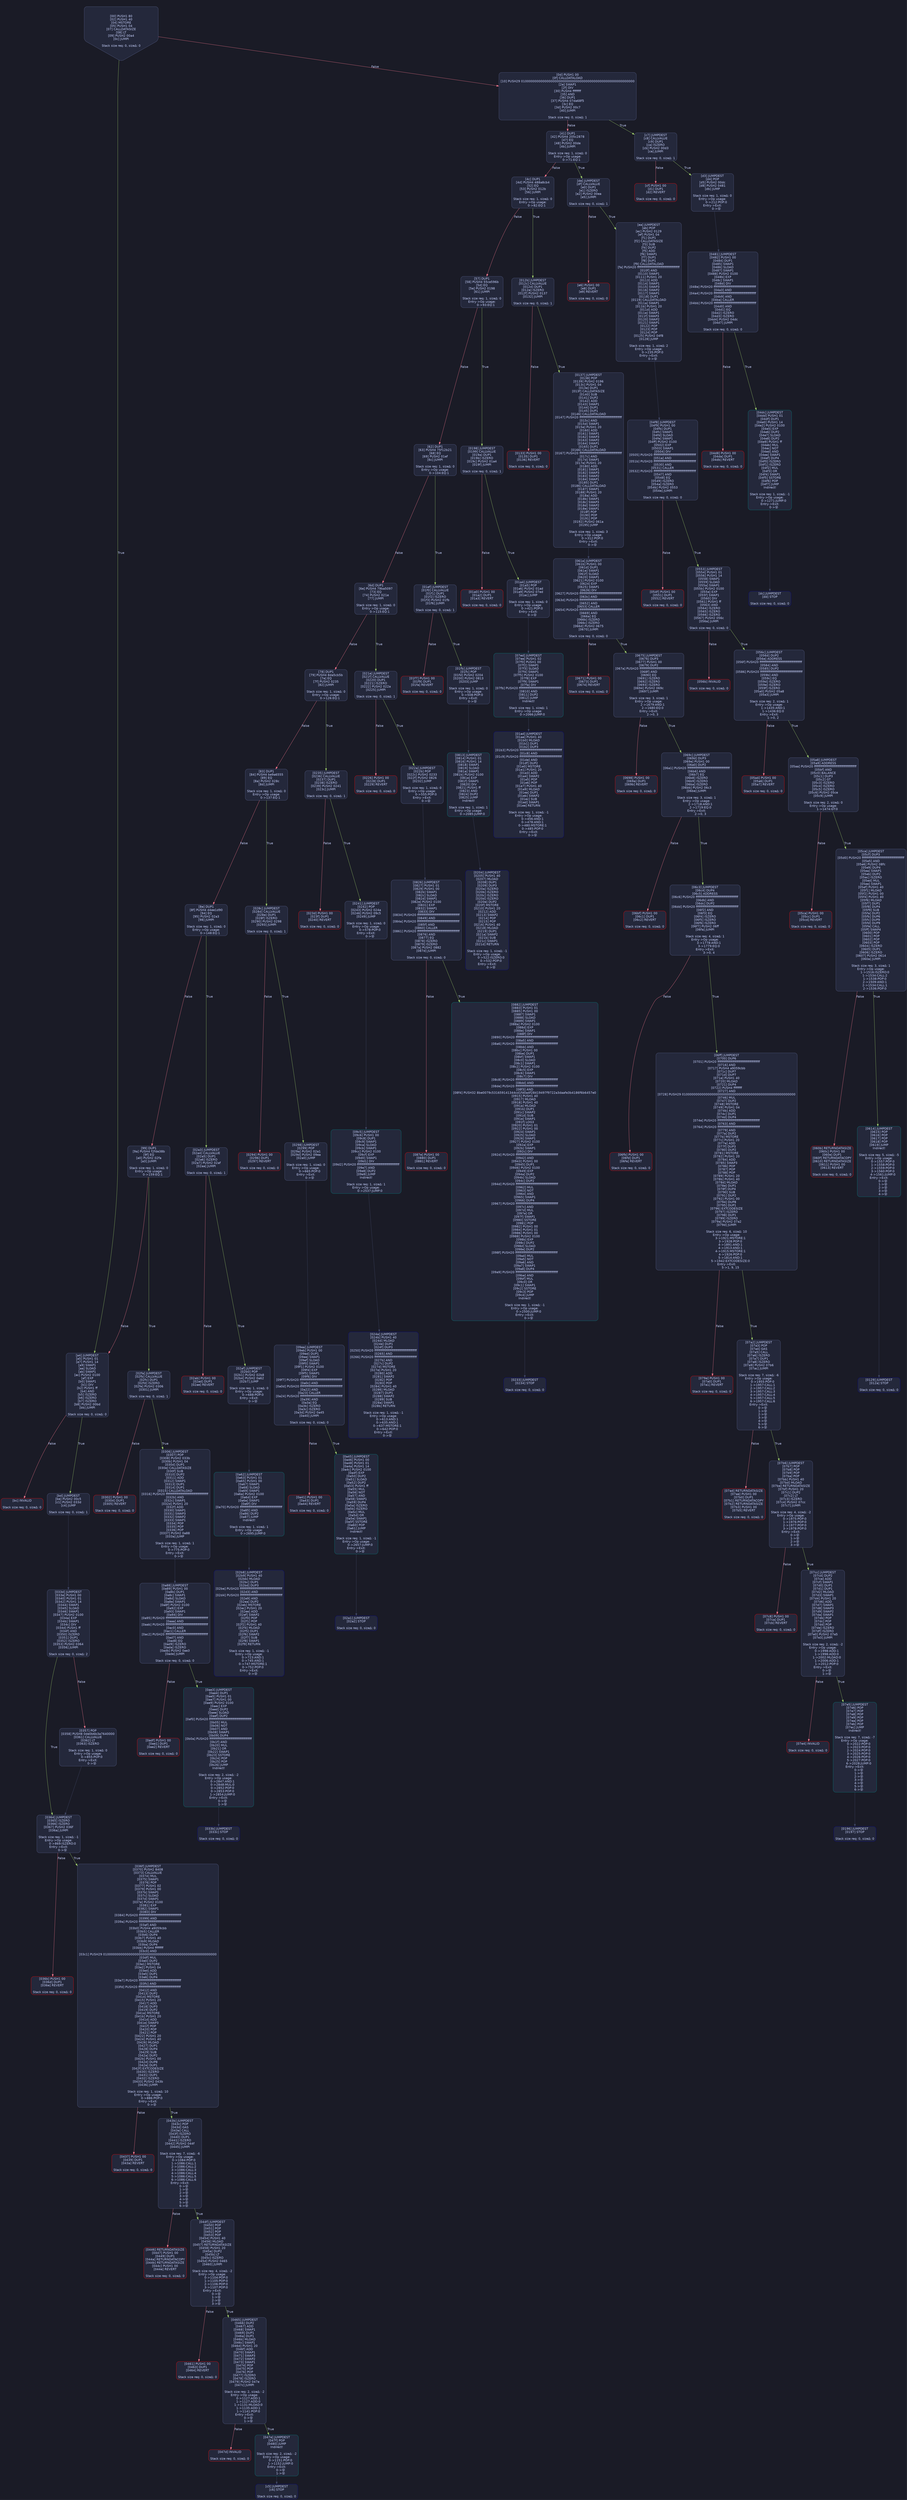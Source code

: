 digraph G {
    node [shape=box, style="filled, rounded", color="#565f89", fontcolor="#c0caf5", fontname="Helvetica", fillcolor="#24283b"];
    edge [color="#414868", fontcolor="#c0caf5", fontname="Helvetica"];
    bgcolor="#1a1b26";
    0 [ label = "[00] PUSH1 80
[02] PUSH1 40
[04] MSTORE
[05] PUSH1 04
[07] CALLDATASIZE
[08] LT
[09] PUSH2 00a4
[0c] JUMPI

Stack size req: 0, sizeΔ: 0
" shape = invhouse]
    1 [ label = "[0d] PUSH1 00
[0f] CALLDATALOAD
[10] PUSH29 0100000000000000000000000000000000000000000000000000000000
[2e] SWAP1
[2f] DIV
[30] PUSH4 ffffffff
[35] AND
[36] DUP1
[37] PUSH4 07da68f5
[3c] EQ
[3d] PUSH2 00c7
[40] JUMPI

Stack size req: 0, sizeΔ: 1
"]
    2 [ label = "[41] DUP1
[42] PUSH4 205c2878
[47] EQ
[48] PUSH2 00de
[4b] JUMPI

Stack size req: 1, sizeΔ: 0
Entry->Op usage:
	0->71:EQ:1
"]
    3 [ label = "[4c] DUP1
[4d] PUSH4 488a8cb4
[52] EQ
[53] PUSH2 012b
[56] JUMPI

Stack size req: 1, sizeΔ: 0
Entry->Op usage:
	0->82:EQ:1
"]
    4 [ label = "[57] DUP1
[58] PUSH4 55ce596b
[5d] EQ
[5e] PUSH2 0198
[61] JUMPI

Stack size req: 1, sizeΔ: 0
Entry->Op usage:
	0->93:EQ:1
"]
    5 [ label = "[62] DUP1
[63] PUSH4 75f12b21
[68] EQ
[69] PUSH2 01ef
[6c] JUMPI

Stack size req: 1, sizeΔ: 0
Entry->Op usage:
	0->104:EQ:1
"]
    6 [ label = "[6d] DUP1
[6e] PUSH4 79ba5097
[73] EQ
[74] PUSH2 021e
[77] JUMPI

Stack size req: 1, sizeΔ: 0
Entry->Op usage:
	0->115:EQ:1
"]
    7 [ label = "[78] DUP1
[79] PUSH4 8da5cb5b
[7e] EQ
[7f] PUSH2 0235
[82] JUMPI

Stack size req: 1, sizeΔ: 0
Entry->Op usage:
	0->126:EQ:1
"]
    8 [ label = "[83] DUP1
[84] PUSH4 be9a6555
[89] EQ
[8a] PUSH2 028c
[8d] JUMPI

Stack size req: 1, sizeΔ: 0
Entry->Op usage:
	0->137:EQ:1
"]
    9 [ label = "[8e] DUP1
[8f] PUSH4 d4ee1d90
[94] EQ
[95] PUSH2 02a3
[98] JUMPI

Stack size req: 1, sizeΔ: 0
Entry->Op usage:
	0->148:EQ:1
"]
    10 [ label = "[99] DUP1
[9a] PUSH4 f2fde38b
[9f] EQ
[a0] PUSH2 02fa
[a3] JUMPI

Stack size req: 1, sizeΔ: 0
Entry->Op usage:
	0->159:EQ:1
"]
    11 [ label = "[a4] JUMPDEST
[a5] PUSH1 01
[a7] PUSH1 14
[a9] SWAP1
[aa] SLOAD
[ab] SWAP1
[ac] PUSH2 0100
[af] EXP
[b0] SWAP1
[b1] DIV
[b2] PUSH1 ff
[b4] AND
[b5] ISZERO
[b6] ISZERO
[b7] ISZERO
[b8] PUSH2 00bd
[bb] JUMPI

Stack size req: 0, sizeΔ: 0
"]
    12 [ label = "[bc] INVALID

Stack size req: 0, sizeΔ: 0
" color = "red"]
    13 [ label = "[bd] JUMPDEST
[be] PUSH2 00c5
[c1] PUSH2 033d
[c4] JUMP

Stack size req: 0, sizeΔ: 1
"]
    14 [ label = "[c5] JUMPDEST
[c6] STOP

Stack size req: 0, sizeΔ: 0
" color = "darkblue"]
    15 [ label = "[c7] JUMPDEST
[c8] CALLVALUE
[c9] DUP1
[ca] ISZERO
[cb] PUSH2 00d3
[ce] JUMPI

Stack size req: 0, sizeΔ: 1
"]
    16 [ label = "[cf] PUSH1 00
[d1] DUP1
[d2] REVERT

Stack size req: 0, sizeΔ: 0
" color = "red"]
    17 [ label = "[d3] JUMPDEST
[d4] POP
[d5] PUSH2 00dc
[d8] PUSH2 0481
[db] JUMP

Stack size req: 1, sizeΔ: 0
Entry->Op usage:
	0->212:POP:0
Entry->Exit:
	0->😵
"]
    18 [ label = "[dc] JUMPDEST
[dd] STOP

Stack size req: 0, sizeΔ: 0
" color = "darkblue"]
    19 [ label = "[de] JUMPDEST
[df] CALLVALUE
[e0] DUP1
[e1] ISZERO
[e2] PUSH2 00ea
[e5] JUMPI

Stack size req: 0, sizeΔ: 1
"]
    20 [ label = "[e6] PUSH1 00
[e8] DUP1
[e9] REVERT

Stack size req: 0, sizeΔ: 0
" color = "red"]
    21 [ label = "[ea] JUMPDEST
[eb] POP
[ec] PUSH2 0129
[ef] PUSH1 04
[f1] DUP1
[f2] CALLDATASIZE
[f3] SUB
[f4] DUP2
[f5] ADD
[f6] SWAP1
[f7] DUP1
[f8] DUP1
[f9] CALLDATALOAD
[fa] PUSH20 ffffffffffffffffffffffffffffffffffffffff
[010f] AND
[0110] SWAP1
[0111] PUSH1 20
[0113] ADD
[0114] SWAP1
[0115] SWAP3
[0116] SWAP2
[0117] SWAP1
[0118] DUP1
[0119] CALLDATALOAD
[011a] SWAP1
[011b] PUSH1 20
[011d] ADD
[011e] SWAP1
[011f] SWAP3
[0120] SWAP2
[0121] SWAP1
[0122] POP
[0123] POP
[0124] POP
[0125] PUSH2 04f8
[0128] JUMP

Stack size req: 1, sizeΔ: 2
Entry->Op usage:
	0->235:POP:0
Entry->Exit:
	0->😵
"]
    22 [ label = "[0129] JUMPDEST
[012a] STOP

Stack size req: 0, sizeΔ: 0
" color = "darkblue"]
    23 [ label = "[012b] JUMPDEST
[012c] CALLVALUE
[012d] DUP1
[012e] ISZERO
[012f] PUSH2 0137
[0132] JUMPI

Stack size req: 0, sizeΔ: 1
"]
    24 [ label = "[0133] PUSH1 00
[0135] DUP1
[0136] REVERT

Stack size req: 0, sizeΔ: 0
" color = "red"]
    25 [ label = "[0137] JUMPDEST
[0138] POP
[0139] PUSH2 0196
[013c] PUSH1 04
[013e] DUP1
[013f] CALLDATASIZE
[0140] SUB
[0141] DUP2
[0142] ADD
[0143] SWAP1
[0144] DUP1
[0145] DUP1
[0146] CALLDATALOAD
[0147] PUSH20 ffffffffffffffffffffffffffffffffffffffff
[015c] AND
[015d] SWAP1
[015e] PUSH1 20
[0160] ADD
[0161] SWAP1
[0162] SWAP3
[0163] SWAP2
[0164] SWAP1
[0165] DUP1
[0166] CALLDATALOAD
[0167] PUSH20 ffffffffffffffffffffffffffffffffffffffff
[017c] AND
[017d] SWAP1
[017e] PUSH1 20
[0180] ADD
[0181] SWAP1
[0182] SWAP3
[0183] SWAP2
[0184] SWAP1
[0185] DUP1
[0186] CALLDATALOAD
[0187] SWAP1
[0188] PUSH1 20
[018a] ADD
[018b] SWAP1
[018c] SWAP3
[018d] SWAP2
[018e] SWAP1
[018f] POP
[0190] POP
[0191] POP
[0192] PUSH2 061a
[0195] JUMP

Stack size req: 1, sizeΔ: 3
Entry->Op usage:
	0->312:POP:0
Entry->Exit:
	0->😵
"]
    26 [ label = "[0196] JUMPDEST
[0197] STOP

Stack size req: 0, sizeΔ: 0
" color = "darkblue"]
    27 [ label = "[0198] JUMPDEST
[0199] CALLVALUE
[019a] DUP1
[019b] ISZERO
[019c] PUSH2 01a4
[019f] JUMPI

Stack size req: 0, sizeΔ: 1
"]
    28 [ label = "[01a0] PUSH1 00
[01a2] DUP1
[01a3] REVERT

Stack size req: 0, sizeΔ: 0
" color = "red"]
    29 [ label = "[01a4] JUMPDEST
[01a5] POP
[01a6] PUSH2 01ad
[01a9] PUSH2 07ed
[01ac] JUMP

Stack size req: 1, sizeΔ: 0
Entry->Op usage:
	0->421:POP:0
Entry->Exit:
	0->😵
"]
    30 [ label = "[01ad] JUMPDEST
[01ae] PUSH1 40
[01b0] MLOAD
[01b1] DUP1
[01b2] DUP3
[01b3] PUSH20 ffffffffffffffffffffffffffffffffffffffff
[01c8] AND
[01c9] PUSH20 ffffffffffffffffffffffffffffffffffffffff
[01de] AND
[01df] DUP2
[01e0] MSTORE
[01e1] PUSH1 20
[01e3] ADD
[01e4] SWAP2
[01e5] POP
[01e6] POP
[01e7] PUSH1 40
[01e9] MLOAD
[01ea] DUP1
[01eb] SWAP2
[01ec] SUB
[01ed] SWAP1
[01ee] RETURN

Stack size req: 1, sizeΔ: -1
Entry->Op usage:
	0->456:AND:1
	0->478:AND:1
	0->480:MSTORE:1
	0->485:POP:0
Entry->Exit:
	0->😵
" color = "darkblue"]
    31 [ label = "[01ef] JUMPDEST
[01f0] CALLVALUE
[01f1] DUP1
[01f2] ISZERO
[01f3] PUSH2 01fb
[01f6] JUMPI

Stack size req: 0, sizeΔ: 1
"]
    32 [ label = "[01f7] PUSH1 00
[01f9] DUP1
[01fa] REVERT

Stack size req: 0, sizeΔ: 0
" color = "red"]
    33 [ label = "[01fb] JUMPDEST
[01fc] POP
[01fd] PUSH2 0204
[0200] PUSH2 0813
[0203] JUMP

Stack size req: 1, sizeΔ: 0
Entry->Op usage:
	0->508:POP:0
Entry->Exit:
	0->😵
"]
    34 [ label = "[0204] JUMPDEST
[0205] PUSH1 40
[0207] MLOAD
[0208] DUP1
[0209] DUP3
[020a] ISZERO
[020b] ISZERO
[020c] ISZERO
[020d] ISZERO
[020e] DUP2
[020f] MSTORE
[0210] PUSH1 20
[0212] ADD
[0213] SWAP2
[0214] POP
[0215] POP
[0216] PUSH1 40
[0218] MLOAD
[0219] DUP1
[021a] SWAP2
[021b] SUB
[021c] SWAP1
[021d] RETURN

Stack size req: 1, sizeΔ: -1
Entry->Op usage:
	0->522:ISZERO:0
	0->532:POP:0
Entry->Exit:
	0->😵
" color = "darkblue"]
    35 [ label = "[021e] JUMPDEST
[021f] CALLVALUE
[0220] DUP1
[0221] ISZERO
[0222] PUSH2 022a
[0225] JUMPI

Stack size req: 0, sizeΔ: 1
"]
    36 [ label = "[0226] PUSH1 00
[0228] DUP1
[0229] REVERT

Stack size req: 0, sizeΔ: 0
" color = "red"]
    37 [ label = "[022a] JUMPDEST
[022b] POP
[022c] PUSH2 0233
[022f] PUSH2 0826
[0232] JUMP

Stack size req: 1, sizeΔ: 0
Entry->Op usage:
	0->555:POP:0
Entry->Exit:
	0->😵
"]
    38 [ label = "[0233] JUMPDEST
[0234] STOP

Stack size req: 0, sizeΔ: 0
" color = "darkblue"]
    39 [ label = "[0235] JUMPDEST
[0236] CALLVALUE
[0237] DUP1
[0238] ISZERO
[0239] PUSH2 0241
[023c] JUMPI

Stack size req: 0, sizeΔ: 1
"]
    40 [ label = "[023d] PUSH1 00
[023f] DUP1
[0240] REVERT

Stack size req: 0, sizeΔ: 0
" color = "red"]
    41 [ label = "[0241] JUMPDEST
[0242] POP
[0243] PUSH2 024a
[0246] PUSH2 09c5
[0249] JUMP

Stack size req: 1, sizeΔ: 0
Entry->Op usage:
	0->578:POP:0
Entry->Exit:
	0->😵
"]
    42 [ label = "[024a] JUMPDEST
[024b] PUSH1 40
[024d] MLOAD
[024e] DUP1
[024f] DUP3
[0250] PUSH20 ffffffffffffffffffffffffffffffffffffffff
[0265] AND
[0266] PUSH20 ffffffffffffffffffffffffffffffffffffffff
[027b] AND
[027c] DUP2
[027d] MSTORE
[027e] PUSH1 20
[0280] ADD
[0281] SWAP2
[0282] POP
[0283] POP
[0284] PUSH1 40
[0286] MLOAD
[0287] DUP1
[0288] SWAP2
[0289] SUB
[028a] SWAP1
[028b] RETURN

Stack size req: 1, sizeΔ: -1
Entry->Op usage:
	0->613:AND:1
	0->635:AND:1
	0->637:MSTORE:1
	0->642:POP:0
Entry->Exit:
	0->😵
" color = "darkblue"]
    43 [ label = "[028c] JUMPDEST
[028d] CALLVALUE
[028e] DUP1
[028f] ISZERO
[0290] PUSH2 0298
[0293] JUMPI

Stack size req: 0, sizeΔ: 1
"]
    44 [ label = "[0294] PUSH1 00
[0296] DUP1
[0297] REVERT

Stack size req: 0, sizeΔ: 0
" color = "red"]
    45 [ label = "[0298] JUMPDEST
[0299] POP
[029a] PUSH2 02a1
[029d] PUSH2 09ea
[02a0] JUMP

Stack size req: 1, sizeΔ: 0
Entry->Op usage:
	0->665:POP:0
Entry->Exit:
	0->😵
"]
    46 [ label = "[02a1] JUMPDEST
[02a2] STOP

Stack size req: 0, sizeΔ: 0
" color = "darkblue"]
    47 [ label = "[02a3] JUMPDEST
[02a4] CALLVALUE
[02a5] DUP1
[02a6] ISZERO
[02a7] PUSH2 02af
[02aa] JUMPI

Stack size req: 0, sizeΔ: 1
"]
    48 [ label = "[02ab] PUSH1 00
[02ad] DUP1
[02ae] REVERT

Stack size req: 0, sizeΔ: 0
" color = "red"]
    49 [ label = "[02af] JUMPDEST
[02b0] POP
[02b1] PUSH2 02b8
[02b4] PUSH2 0a62
[02b7] JUMP

Stack size req: 1, sizeΔ: 0
Entry->Op usage:
	0->688:POP:0
Entry->Exit:
	0->😵
"]
    50 [ label = "[02b8] JUMPDEST
[02b9] PUSH1 40
[02bb] MLOAD
[02bc] DUP1
[02bd] DUP3
[02be] PUSH20 ffffffffffffffffffffffffffffffffffffffff
[02d3] AND
[02d4] PUSH20 ffffffffffffffffffffffffffffffffffffffff
[02e9] AND
[02ea] DUP2
[02eb] MSTORE
[02ec] PUSH1 20
[02ee] ADD
[02ef] SWAP2
[02f0] POP
[02f1] POP
[02f2] PUSH1 40
[02f4] MLOAD
[02f5] DUP1
[02f6] SWAP2
[02f7] SUB
[02f8] SWAP1
[02f9] RETURN

Stack size req: 1, sizeΔ: -1
Entry->Op usage:
	0->723:AND:1
	0->745:AND:1
	0->747:MSTORE:1
	0->752:POP:0
Entry->Exit:
	0->😵
" color = "darkblue"]
    51 [ label = "[02fa] JUMPDEST
[02fb] CALLVALUE
[02fc] DUP1
[02fd] ISZERO
[02fe] PUSH2 0306
[0301] JUMPI

Stack size req: 0, sizeΔ: 1
"]
    52 [ label = "[0302] PUSH1 00
[0304] DUP1
[0305] REVERT

Stack size req: 0, sizeΔ: 0
" color = "red"]
    53 [ label = "[0306] JUMPDEST
[0307] POP
[0308] PUSH2 033b
[030b] PUSH1 04
[030d] DUP1
[030e] CALLDATASIZE
[030f] SUB
[0310] DUP2
[0311] ADD
[0312] SWAP1
[0313] DUP1
[0314] DUP1
[0315] CALLDATALOAD
[0316] PUSH20 ffffffffffffffffffffffffffffffffffffffff
[032b] AND
[032c] SWAP1
[032d] PUSH1 20
[032f] ADD
[0330] SWAP1
[0331] SWAP3
[0332] SWAP2
[0333] SWAP1
[0334] POP
[0335] POP
[0336] POP
[0337] PUSH2 0a88
[033a] JUMP

Stack size req: 1, sizeΔ: 1
Entry->Op usage:
	0->775:POP:0
Entry->Exit:
	0->😵
"]
    54 [ label = "[033b] JUMPDEST
[033c] STOP

Stack size req: 0, sizeΔ: 0
" color = "darkblue"]
    55 [ label = "[033d] JUMPDEST
[033e] PUSH1 00
[0340] PUSH1 01
[0342] PUSH1 14
[0344] SWAP1
[0345] SLOAD
[0346] SWAP1
[0347] PUSH2 0100
[034a] EXP
[034b] SWAP1
[034c] DIV
[034d] PUSH1 ff
[034f] AND
[0350] ISZERO
[0351] DUP1
[0352] ISZERO
[0353] PUSH2 0364
[0356] JUMPI

Stack size req: 0, sizeΔ: 2
"]
    56 [ label = "[0357] POP
[0358] PUSH8 0de0b6b3a7640000
[0361] CALLVALUE
[0362] LT
[0363] ISZERO

Stack size req: 1, sizeΔ: 0
Entry->Op usage:
	0->855:POP:0
Entry->Exit:
	0->😵
"]
    57 [ label = "[0364] JUMPDEST
[0365] ISZERO
[0366] ISZERO
[0367] PUSH2 036f
[036a] JUMPI

Stack size req: 1, sizeΔ: -1
Entry->Op usage:
	0->869:ISZERO:0
Entry->Exit:
	0->😵
"]
    58 [ label = "[036b] PUSH1 00
[036d] DUP1
[036e] REVERT

Stack size req: 0, sizeΔ: 0
" color = "red"]
    59 [ label = "[036f] JUMPDEST
[0370] PUSH2 8408
[0373] CALLVALUE
[0374] MUL
[0375] SWAP1
[0376] POP
[0377] PUSH1 02
[0379] PUSH1 00
[037b] SWAP1
[037c] SLOAD
[037d] SWAP1
[037e] PUSH2 0100
[0381] EXP
[0382] SWAP1
[0383] DIV
[0384] PUSH20 ffffffffffffffffffffffffffffffffffffffff
[0399] AND
[039a] PUSH20 ffffffffffffffffffffffffffffffffffffffff
[03af] AND
[03b0] PUSH4 a9059cbb
[03b5] CALLER
[03b6] DUP4
[03b7] PUSH1 40
[03b9] MLOAD
[03ba] DUP4
[03bb] PUSH4 ffffffff
[03c0] AND
[03c1] PUSH29 0100000000000000000000000000000000000000000000000000000000
[03df] MUL
[03e0] DUP2
[03e1] MSTORE
[03e2] PUSH1 04
[03e4] ADD
[03e5] DUP1
[03e6] DUP4
[03e7] PUSH20 ffffffffffffffffffffffffffffffffffffffff
[03fc] AND
[03fd] PUSH20 ffffffffffffffffffffffffffffffffffffffff
[0412] AND
[0413] DUP2
[0414] MSTORE
[0415] PUSH1 20
[0417] ADD
[0418] DUP3
[0419] DUP2
[041a] MSTORE
[041b] PUSH1 20
[041d] ADD
[041e] SWAP3
[041f] POP
[0420] POP
[0421] POP
[0422] PUSH1 20
[0424] PUSH1 40
[0426] MLOAD
[0427] DUP1
[0428] DUP4
[0429] SUB
[042a] DUP2
[042b] PUSH1 00
[042d] DUP8
[042e] DUP1
[042f] EXTCODESIZE
[0430] ISZERO
[0431] DUP1
[0432] ISZERO
[0433] PUSH2 043b
[0436] JUMPI

Stack size req: 1, sizeΔ: 10
Entry->Op usage:
	0->886:POP:0
Entry->Exit:
	0->😵
"]
    60 [ label = "[0437] PUSH1 00
[0439] DUP1
[043a] REVERT

Stack size req: 0, sizeΔ: 0
" color = "red"]
    61 [ label = "[043b] JUMPDEST
[043c] POP
[043d] GAS
[043e] CALL
[043f] ISZERO
[0440] DUP1
[0441] ISZERO
[0442] PUSH2 044f
[0445] JUMPI

Stack size req: 7, sizeΔ: -6
Entry->Op usage:
	0->1084:POP:0
	1->1086:CALL:1
	2->1086:CALL:2
	3->1086:CALL:3
	4->1086:CALL:4
	5->1086:CALL:5
	6->1086:CALL:6
Entry->Exit:
	0->😵
	1->😵
	2->😵
	3->😵
	4->😵
	5->😵
	6->😵
"]
    62 [ label = "[0446] RETURNDATASIZE
[0447] PUSH1 00
[0449] DUP1
[044a] RETURNDATACOPY
[044b] RETURNDATASIZE
[044c] PUSH1 00
[044e] REVERT

Stack size req: 0, sizeΔ: 0
" color = "red"]
    63 [ label = "[044f] JUMPDEST
[0450] POP
[0451] POP
[0452] POP
[0453] POP
[0454] PUSH1 40
[0456] MLOAD
[0457] RETURNDATASIZE
[0458] PUSH1 20
[045a] DUP2
[045b] LT
[045c] ISZERO
[045d] PUSH2 0465
[0460] JUMPI

Stack size req: 4, sizeΔ: -2
Entry->Op usage:
	0->1104:POP:0
	1->1105:POP:0
	2->1106:POP:0
	3->1107:POP:0
Entry->Exit:
	0->😵
	1->😵
	2->😵
	3->😵
"]
    64 [ label = "[0461] PUSH1 00
[0463] DUP1
[0464] REVERT

Stack size req: 0, sizeΔ: 0
" color = "red"]
    65 [ label = "[0465] JUMPDEST
[0466] DUP2
[0467] ADD
[0468] SWAP1
[0469] DUP1
[046a] DUP1
[046b] MLOAD
[046c] SWAP1
[046d] PUSH1 20
[046f] ADD
[0470] SWAP1
[0471] SWAP3
[0472] SWAP2
[0473] SWAP1
[0474] POP
[0475] POP
[0476] POP
[0477] ISZERO
[0478] ISZERO
[0479] PUSH2 047e
[047c] JUMPI

Stack size req: 2, sizeΔ: -2
Entry->Op usage:
	0->1127:ADD:1
	1->1127:ADD:0
	1->1131:MLOAD:0
	1->1135:ADD:1
	1->1141:POP:0
Entry->Exit:
	0->😵
	1->😵
"]
    66 [ label = "[047d] INVALID

Stack size req: 0, sizeΔ: 0
" color = "red"]
    67 [ label = "[047e] JUMPDEST
[047f] POP
[0480] JUMP
Indirect!

Stack size req: 2, sizeΔ: -2
Entry->Op usage:
	0->1151:POP:0
	1->1152:JUMP:0
Entry->Exit:
	0->😵
	1->😵
" color = "teal"]
    68 [ label = "[0481] JUMPDEST
[0482] PUSH1 00
[0484] DUP1
[0485] SWAP1
[0486] SLOAD
[0487] SWAP1
[0488] PUSH2 0100
[048b] EXP
[048c] SWAP1
[048d] DIV
[048e] PUSH20 ffffffffffffffffffffffffffffffffffffffff
[04a3] AND
[04a4] PUSH20 ffffffffffffffffffffffffffffffffffffffff
[04b9] AND
[04ba] CALLER
[04bb] PUSH20 ffffffffffffffffffffffffffffffffffffffff
[04d0] AND
[04d1] EQ
[04d2] ISZERO
[04d3] ISZERO
[04d4] PUSH2 04dc
[04d7] JUMPI

Stack size req: 0, sizeΔ: 0
"]
    69 [ label = "[04d8] PUSH1 00
[04da] DUP1
[04db] REVERT

Stack size req: 0, sizeΔ: 0
" color = "red"]
    70 [ label = "[04dc] JUMPDEST
[04dd] PUSH1 01
[04df] DUP1
[04e0] PUSH1 14
[04e2] PUSH2 0100
[04e5] EXP
[04e6] DUP2
[04e7] SLOAD
[04e8] DUP2
[04e9] PUSH1 ff
[04eb] MUL
[04ec] NOT
[04ed] AND
[04ee] SWAP1
[04ef] DUP4
[04f0] ISZERO
[04f1] ISZERO
[04f2] MUL
[04f3] OR
[04f4] SWAP1
[04f5] SSTORE
[04f6] POP
[04f7] JUMP
Indirect!

Stack size req: 1, sizeΔ: -1
Entry->Op usage:
	0->1271:JUMP:0
Entry->Exit:
	0->😵
" color = "teal"]
    71 [ label = "[04f8] JUMPDEST
[04f9] PUSH1 00
[04fb] DUP1
[04fc] SWAP1
[04fd] SLOAD
[04fe] SWAP1
[04ff] PUSH2 0100
[0502] EXP
[0503] SWAP1
[0504] DIV
[0505] PUSH20 ffffffffffffffffffffffffffffffffffffffff
[051a] AND
[051b] PUSH20 ffffffffffffffffffffffffffffffffffffffff
[0530] AND
[0531] CALLER
[0532] PUSH20 ffffffffffffffffffffffffffffffffffffffff
[0547] AND
[0548] EQ
[0549] ISZERO
[054a] ISZERO
[054b] PUSH2 0553
[054e] JUMPI

Stack size req: 0, sizeΔ: 0
"]
    72 [ label = "[054f] PUSH1 00
[0551] DUP1
[0552] REVERT

Stack size req: 0, sizeΔ: 0
" color = "red"]
    73 [ label = "[0553] JUMPDEST
[0554] PUSH1 01
[0556] PUSH1 14
[0558] SWAP1
[0559] SLOAD
[055a] SWAP1
[055b] PUSH2 0100
[055e] EXP
[055f] SWAP1
[0560] DIV
[0561] PUSH1 ff
[0563] AND
[0564] ISZERO
[0565] ISZERO
[0566] ISZERO
[0567] PUSH2 056c
[056a] JUMPI

Stack size req: 0, sizeΔ: 0
"]
    74 [ label = "[056b] INVALID

Stack size req: 0, sizeΔ: 0
" color = "red"]
    75 [ label = "[056c] JUMPDEST
[056d] DUP2
[056e] ADDRESS
[056f] PUSH20 ffffffffffffffffffffffffffffffffffffffff
[0584] AND
[0585] DUP2
[0586] PUSH20 ffffffffffffffffffffffffffffffffffffffff
[059b] AND
[059c] EQ
[059d] ISZERO
[059e] ISZERO
[059f] ISZERO
[05a0] PUSH2 05a8
[05a3] JUMPI

Stack size req: 2, sizeΔ: 1
Entry->Op usage:
	1->1435:AND:1
	1->1436:EQ:0
Entry->Exit:
	1->0, 2
"]
    76 [ label = "[05a4] PUSH1 00
[05a6] DUP1
[05a7] REVERT

Stack size req: 0, sizeΔ: 0
" color = "red"]
    77 [ label = "[05a8] JUMPDEST
[05a9] ADDRESS
[05aa] PUSH20 ffffffffffffffffffffffffffffffffffffffff
[05bf] AND
[05c0] BALANCE
[05c1] DUP3
[05c2] GT
[05c3] ISZERO
[05c4] ISZERO
[05c5] ISZERO
[05c6] PUSH2 05ce
[05c9] JUMPI

Stack size req: 2, sizeΔ: 0
Entry->Op usage:
	1->1474:GT:0
"]
    78 [ label = "[05ca] PUSH1 00
[05cc] DUP1
[05cd] REVERT

Stack size req: 0, sizeΔ: 0
" color = "red"]
    79 [ label = "[05ce] JUMPDEST
[05cf] DUP3
[05d0] PUSH20 ffffffffffffffffffffffffffffffffffffffff
[05e5] AND
[05e6] PUSH2 08fc
[05e9] DUP4
[05ea] SWAP1
[05eb] DUP2
[05ec] ISZERO
[05ed] MUL
[05ee] SWAP1
[05ef] PUSH1 40
[05f1] MLOAD
[05f2] PUSH1 00
[05f4] PUSH1 40
[05f6] MLOAD
[05f7] DUP1
[05f8] DUP4
[05f9] SUB
[05fa] DUP2
[05fb] DUP6
[05fc] DUP9
[05fd] DUP9
[05fe] CALL
[05ff] SWAP4
[0600] POP
[0601] POP
[0602] POP
[0603] POP
[0604] ISZERO
[0605] DUP1
[0606] ISZERO
[0607] PUSH2 0614
[060a] JUMPI

Stack size req: 3, sizeΔ: 1
Entry->Op usage:
	1->1516:ISZERO:0
	1->1534:CALL:2
	1->1538:POP:0
	2->1509:AND:1
	2->1534:CALL:1
	2->1536:POP:0
"]
    80 [ label = "[060b] RETURNDATASIZE
[060c] PUSH1 00
[060e] DUP1
[060f] RETURNDATACOPY
[0610] RETURNDATASIZE
[0611] PUSH1 00
[0613] REVERT

Stack size req: 0, sizeΔ: 0
" color = "red"]
    81 [ label = "[0614] JUMPDEST
[0615] POP
[0616] POP
[0617] POP
[0618] POP
[0619] JUMP
Indirect!

Stack size req: 5, sizeΔ: -5
Entry->Op usage:
	0->1557:POP:0
	1->1558:POP:0
	2->1559:POP:0
	3->1560:POP:0
	4->1561:JUMP:0
Entry->Exit:
	0->😵
	1->😵
	2->😵
	3->😵
	4->😵
" color = "teal"]
    82 [ label = "[061a] JUMPDEST
[061b] PUSH1 00
[061d] DUP1
[061e] SWAP1
[061f] SLOAD
[0620] SWAP1
[0621] PUSH2 0100
[0624] EXP
[0625] SWAP1
[0626] DIV
[0627] PUSH20 ffffffffffffffffffffffffffffffffffffffff
[063c] AND
[063d] PUSH20 ffffffffffffffffffffffffffffffffffffffff
[0652] AND
[0653] CALLER
[0654] PUSH20 ffffffffffffffffffffffffffffffffffffffff
[0669] AND
[066a] EQ
[066b] ISZERO
[066c] ISZERO
[066d] PUSH2 0675
[0670] JUMPI

Stack size req: 0, sizeΔ: 0
"]
    83 [ label = "[0671] PUSH1 00
[0673] DUP1
[0674] REVERT

Stack size req: 0, sizeΔ: 0
" color = "red"]
    84 [ label = "[0675] JUMPDEST
[0676] DUP3
[0677] PUSH1 00
[0679] DUP2
[067a] PUSH20 ffffffffffffffffffffffffffffffffffffffff
[068f] AND
[0690] EQ
[0691] ISZERO
[0692] ISZERO
[0693] ISZERO
[0694] PUSH2 069c
[0697] JUMPI

Stack size req: 3, sizeΔ: 1
Entry->Op usage:
	2->1679:AND:1
	2->1680:EQ:0
Entry->Exit:
	2->0, 3
"]
    85 [ label = "[0698] PUSH1 00
[069a] DUP1
[069b] REVERT

Stack size req: 0, sizeΔ: 0
" color = "red"]
    86 [ label = "[069c] JUMPDEST
[069d] DUP3
[069e] PUSH1 00
[06a0] DUP2
[06a1] PUSH20 ffffffffffffffffffffffffffffffffffffffff
[06b6] AND
[06b7] EQ
[06b8] ISZERO
[06b9] ISZERO
[06ba] ISZERO
[06bb] PUSH2 06c3
[06be] JUMPI

Stack size req: 3, sizeΔ: 1
Entry->Op usage:
	2->1718:AND:1
	2->1719:EQ:0
Entry->Exit:
	2->0, 3
"]
    87 [ label = "[06bf] PUSH1 00
[06c1] DUP1
[06c2] REVERT

Stack size req: 0, sizeΔ: 0
" color = "red"]
    88 [ label = "[06c3] JUMPDEST
[06c4] DUP4
[06c5] ADDRESS
[06c6] PUSH20 ffffffffffffffffffffffffffffffffffffffff
[06db] AND
[06dc] DUP2
[06dd] PUSH20 ffffffffffffffffffffffffffffffffffffffff
[06f2] AND
[06f3] EQ
[06f4] ISZERO
[06f5] ISZERO
[06f6] ISZERO
[06f7] PUSH2 06ff
[06fa] JUMPI

Stack size req: 4, sizeΔ: 1
Entry->Op usage:
	3->1778:AND:1
	3->1779:EQ:0
Entry->Exit:
	3->0, 4
"]
    89 [ label = "[06fb] PUSH1 00
[06fd] DUP1
[06fe] REVERT

Stack size req: 0, sizeΔ: 0
" color = "red"]
    90 [ label = "[06ff] JUMPDEST
[0700] DUP6
[0701] PUSH20 ffffffffffffffffffffffffffffffffffffffff
[0716] AND
[0717] PUSH4 a9059cbb
[071c] DUP7
[071d] DUP7
[071e] PUSH1 40
[0720] MLOAD
[0721] DUP4
[0722] PUSH4 ffffffff
[0727] AND
[0728] PUSH29 0100000000000000000000000000000000000000000000000000000000
[0746] MUL
[0747] DUP2
[0748] MSTORE
[0749] PUSH1 04
[074b] ADD
[074c] DUP1
[074d] DUP4
[074e] PUSH20 ffffffffffffffffffffffffffffffffffffffff
[0763] AND
[0764] PUSH20 ffffffffffffffffffffffffffffffffffffffff
[0779] AND
[077a] DUP2
[077b] MSTORE
[077c] PUSH1 20
[077e] ADD
[077f] DUP3
[0780] DUP2
[0781] MSTORE
[0782] PUSH1 20
[0784] ADD
[0785] SWAP3
[0786] POP
[0787] POP
[0788] POP
[0789] PUSH1 20
[078b] PUSH1 40
[078d] MLOAD
[078e] DUP1
[078f] DUP4
[0790] SUB
[0791] DUP2
[0792] PUSH1 00
[0794] DUP8
[0795] DUP1
[0796] EXTCODESIZE
[0797] ISZERO
[0798] DUP1
[0799] ISZERO
[079a] PUSH2 07a2
[079d] JUMPI

Stack size req: 6, sizeΔ: 10
Entry->Op usage:
	3->1921:MSTORE:1
	3->1928:POP:0
	4->1891:AND:1
	4->1913:AND:1
	4->1915:MSTORE:1
	4->1926:POP:0
	5->1814:AND:1
	5->1942:EXTCODESIZE:0
Entry->Exit:
	5->1, 9, 15
"]
    91 [ label = "[079e] PUSH1 00
[07a0] DUP1
[07a1] REVERT

Stack size req: 0, sizeΔ: 0
" color = "red"]
    92 [ label = "[07a2] JUMPDEST
[07a3] POP
[07a4] GAS
[07a5] CALL
[07a6] ISZERO
[07a7] DUP1
[07a8] ISZERO
[07a9] PUSH2 07b6
[07ac] JUMPI

Stack size req: 7, sizeΔ: -6
Entry->Op usage:
	0->1955:POP:0
	1->1957:CALL:1
	2->1957:CALL:2
	3->1957:CALL:3
	4->1957:CALL:4
	5->1957:CALL:5
	6->1957:CALL:6
Entry->Exit:
	0->😵
	1->😵
	2->😵
	3->😵
	4->😵
	5->😵
	6->😵
"]
    93 [ label = "[07ad] RETURNDATASIZE
[07ae] PUSH1 00
[07b0] DUP1
[07b1] RETURNDATACOPY
[07b2] RETURNDATASIZE
[07b3] PUSH1 00
[07b5] REVERT

Stack size req: 0, sizeΔ: 0
" color = "red"]
    94 [ label = "[07b6] JUMPDEST
[07b7] POP
[07b8] POP
[07b9] POP
[07ba] POP
[07bb] PUSH1 40
[07bd] MLOAD
[07be] RETURNDATASIZE
[07bf] PUSH1 20
[07c1] DUP2
[07c2] LT
[07c3] ISZERO
[07c4] PUSH2 07cc
[07c7] JUMPI

Stack size req: 4, sizeΔ: -2
Entry->Op usage:
	0->1975:POP:0
	1->1976:POP:0
	2->1977:POP:0
	3->1978:POP:0
Entry->Exit:
	0->😵
	1->😵
	2->😵
	3->😵
"]
    95 [ label = "[07c8] PUSH1 00
[07ca] DUP1
[07cb] REVERT

Stack size req: 0, sizeΔ: 0
" color = "red"]
    96 [ label = "[07cc] JUMPDEST
[07cd] DUP2
[07ce] ADD
[07cf] SWAP1
[07d0] DUP1
[07d1] DUP1
[07d2] MLOAD
[07d3] SWAP1
[07d4] PUSH1 20
[07d6] ADD
[07d7] SWAP1
[07d8] SWAP3
[07d9] SWAP2
[07da] SWAP1
[07db] POP
[07dc] POP
[07dd] POP
[07de] ISZERO
[07df] ISZERO
[07e0] PUSH2 07e5
[07e3] JUMPI

Stack size req: 2, sizeΔ: -2
Entry->Op usage:
	0->1998:ADD:1
	1->1998:ADD:0
	1->2002:MLOAD:0
	1->2006:ADD:1
	1->2012:POP:0
Entry->Exit:
	0->😵
	1->😵
"]
    97 [ label = "[07e4] INVALID

Stack size req: 0, sizeΔ: 0
" color = "red"]
    98 [ label = "[07e5] JUMPDEST
[07e6] POP
[07e7] POP
[07e8] POP
[07e9] POP
[07ea] POP
[07eb] POP
[07ec] JUMP
Indirect!

Stack size req: 7, sizeΔ: -7
Entry->Op usage:
	0->2022:POP:0
	1->2023:POP:0
	2->2024:POP:0
	3->2025:POP:0
	4->2026:POP:0
	5->2027:POP:0
	6->2028:JUMP:0
Entry->Exit:
	0->😵
	1->😵
	2->😵
	3->😵
	4->😵
	5->😵
	6->😵
" color = "teal"]
    99 [ label = "[07ed] JUMPDEST
[07ee] PUSH1 02
[07f0] PUSH1 00
[07f2] SWAP1
[07f3] SLOAD
[07f4] SWAP1
[07f5] PUSH2 0100
[07f8] EXP
[07f9] SWAP1
[07fa] DIV
[07fb] PUSH20 ffffffffffffffffffffffffffffffffffffffff
[0810] AND
[0811] DUP2
[0812] JUMP
Indirect!

Stack size req: 1, sizeΔ: 1
Entry->Op usage:
	0->2066:JUMP:0
" color = "teal"]
    100 [ label = "[0813] JUMPDEST
[0814] PUSH1 01
[0816] PUSH1 14
[0818] SWAP1
[0819] SLOAD
[081a] SWAP1
[081b] PUSH2 0100
[081e] EXP
[081f] SWAP1
[0820] DIV
[0821] PUSH1 ff
[0823] AND
[0824] DUP2
[0825] JUMP
Indirect!

Stack size req: 1, sizeΔ: 1
Entry->Op usage:
	0->2085:JUMP:0
" color = "teal"]
    101 [ label = "[0826] JUMPDEST
[0827] PUSH1 01
[0829] PUSH1 00
[082b] SWAP1
[082c] SLOAD
[082d] SWAP1
[082e] PUSH2 0100
[0831] EXP
[0832] SWAP1
[0833] DIV
[0834] PUSH20 ffffffffffffffffffffffffffffffffffffffff
[0849] AND
[084a] PUSH20 ffffffffffffffffffffffffffffffffffffffff
[085f] AND
[0860] CALLER
[0861] PUSH20 ffffffffffffffffffffffffffffffffffffffff
[0876] AND
[0877] EQ
[0878] ISZERO
[0879] ISZERO
[087a] PUSH2 0882
[087d] JUMPI

Stack size req: 0, sizeΔ: 0
"]
    102 [ label = "[087e] PUSH1 00
[0880] DUP1
[0881] REVERT

Stack size req: 0, sizeΔ: 0
" color = "red"]
    103 [ label = "[0882] JUMPDEST
[0883] PUSH1 01
[0885] PUSH1 00
[0887] SWAP1
[0888] SLOAD
[0889] SWAP1
[088a] PUSH2 0100
[088d] EXP
[088e] SWAP1
[088f] DIV
[0890] PUSH20 ffffffffffffffffffffffffffffffffffffffff
[08a5] AND
[08a6] PUSH20 ffffffffffffffffffffffffffffffffffffffff
[08bb] AND
[08bc] PUSH1 00
[08be] DUP1
[08bf] SWAP1
[08c0] SLOAD
[08c1] SWAP1
[08c2] PUSH2 0100
[08c5] EXP
[08c6] SWAP1
[08c7] DIV
[08c8] PUSH20 ffffffffffffffffffffffffffffffffffffffff
[08dd] AND
[08de] PUSH20 ffffffffffffffffffffffffffffffffffffffff
[08f3] AND
[08f4] PUSH32 8be0079c531659141344cd1fd0a4f28419497f9722a3daafe3b4186f6b6457e0
[0915] PUSH1 40
[0917] MLOAD
[0918] PUSH1 40
[091a] MLOAD
[091b] DUP1
[091c] SWAP2
[091d] SUB
[091e] SWAP1
[091f] LOG3
[0920] PUSH1 01
[0922] PUSH1 00
[0924] SWAP1
[0925] SLOAD
[0926] SWAP1
[0927] PUSH2 0100
[092a] EXP
[092b] SWAP1
[092c] DIV
[092d] PUSH20 ffffffffffffffffffffffffffffffffffffffff
[0942] AND
[0943] PUSH1 00
[0945] DUP1
[0946] PUSH2 0100
[0949] EXP
[094a] DUP2
[094b] SLOAD
[094c] DUP2
[094d] PUSH20 ffffffffffffffffffffffffffffffffffffffff
[0962] MUL
[0963] NOT
[0964] AND
[0965] SWAP1
[0966] DUP4
[0967] PUSH20 ffffffffffffffffffffffffffffffffffffffff
[097c] AND
[097d] MUL
[097e] OR
[097f] SWAP1
[0980] SSTORE
[0981] POP
[0982] PUSH1 00
[0984] PUSH1 01
[0986] PUSH1 00
[0988] PUSH2 0100
[098b] EXP
[098c] DUP2
[098d] SLOAD
[098e] DUP2
[098f] PUSH20 ffffffffffffffffffffffffffffffffffffffff
[09a4] MUL
[09a5] NOT
[09a6] AND
[09a7] SWAP1
[09a8] DUP4
[09a9] PUSH20 ffffffffffffffffffffffffffffffffffffffff
[09be] AND
[09bf] MUL
[09c0] OR
[09c1] SWAP1
[09c2] SSTORE
[09c3] POP
[09c4] JUMP
Indirect!

Stack size req: 1, sizeΔ: -1
Entry->Op usage:
	0->2500:JUMP:0
Entry->Exit:
	0->😵
" color = "teal"]
    104 [ label = "[09c5] JUMPDEST
[09c6] PUSH1 00
[09c8] DUP1
[09c9] SWAP1
[09ca] SLOAD
[09cb] SWAP1
[09cc] PUSH2 0100
[09cf] EXP
[09d0] SWAP1
[09d1] DIV
[09d2] PUSH20 ffffffffffffffffffffffffffffffffffffffff
[09e7] AND
[09e8] DUP2
[09e9] JUMP
Indirect!

Stack size req: 1, sizeΔ: 1
Entry->Op usage:
	0->2537:JUMP:0
" color = "teal"]
    105 [ label = "[09ea] JUMPDEST
[09eb] PUSH1 00
[09ed] DUP1
[09ee] SWAP1
[09ef] SLOAD
[09f0] SWAP1
[09f1] PUSH2 0100
[09f4] EXP
[09f5] SWAP1
[09f6] DIV
[09f7] PUSH20 ffffffffffffffffffffffffffffffffffffffff
[0a0c] AND
[0a0d] PUSH20 ffffffffffffffffffffffffffffffffffffffff
[0a22] AND
[0a23] CALLER
[0a24] PUSH20 ffffffffffffffffffffffffffffffffffffffff
[0a39] AND
[0a3a] EQ
[0a3b] ISZERO
[0a3c] ISZERO
[0a3d] PUSH2 0a45
[0a40] JUMPI

Stack size req: 0, sizeΔ: 0
"]
    106 [ label = "[0a41] PUSH1 00
[0a43] DUP1
[0a44] REVERT

Stack size req: 0, sizeΔ: 0
" color = "red"]
    107 [ label = "[0a45] JUMPDEST
[0a46] PUSH1 00
[0a48] PUSH1 01
[0a4a] PUSH1 14
[0a4c] PUSH2 0100
[0a4f] EXP
[0a50] DUP2
[0a51] SLOAD
[0a52] DUP2
[0a53] PUSH1 ff
[0a55] MUL
[0a56] NOT
[0a57] AND
[0a58] SWAP1
[0a59] DUP4
[0a5a] ISZERO
[0a5b] ISZERO
[0a5c] MUL
[0a5d] OR
[0a5e] SWAP1
[0a5f] SSTORE
[0a60] POP
[0a61] JUMP
Indirect!

Stack size req: 1, sizeΔ: -1
Entry->Op usage:
	0->2657:JUMP:0
Entry->Exit:
	0->😵
" color = "teal"]
    108 [ label = "[0a62] JUMPDEST
[0a63] PUSH1 01
[0a65] PUSH1 00
[0a67] SWAP1
[0a68] SLOAD
[0a69] SWAP1
[0a6a] PUSH2 0100
[0a6d] EXP
[0a6e] SWAP1
[0a6f] DIV
[0a70] PUSH20 ffffffffffffffffffffffffffffffffffffffff
[0a85] AND
[0a86] DUP2
[0a87] JUMP
Indirect!

Stack size req: 1, sizeΔ: 1
Entry->Op usage:
	0->2695:JUMP:0
" color = "teal"]
    109 [ label = "[0a88] JUMPDEST
[0a89] PUSH1 00
[0a8b] DUP1
[0a8c] SWAP1
[0a8d] SLOAD
[0a8e] SWAP1
[0a8f] PUSH2 0100
[0a92] EXP
[0a93] SWAP1
[0a94] DIV
[0a95] PUSH20 ffffffffffffffffffffffffffffffffffffffff
[0aaa] AND
[0aab] PUSH20 ffffffffffffffffffffffffffffffffffffffff
[0ac0] AND
[0ac1] CALLER
[0ac2] PUSH20 ffffffffffffffffffffffffffffffffffffffff
[0ad7] AND
[0ad8] EQ
[0ad9] ISZERO
[0ada] ISZERO
[0adb] PUSH2 0ae3
[0ade] JUMPI

Stack size req: 0, sizeΔ: 0
"]
    110 [ label = "[0adf] PUSH1 00
[0ae1] DUP1
[0ae2] REVERT

Stack size req: 0, sizeΔ: 0
" color = "red"]
    111 [ label = "[0ae3] JUMPDEST
[0ae4] DUP1
[0ae5] PUSH1 01
[0ae7] PUSH1 00
[0ae9] PUSH2 0100
[0aec] EXP
[0aed] DUP2
[0aee] SLOAD
[0aef] DUP2
[0af0] PUSH20 ffffffffffffffffffffffffffffffffffffffff
[0b05] MUL
[0b06] NOT
[0b07] AND
[0b08] SWAP1
[0b09] DUP4
[0b0a] PUSH20 ffffffffffffffffffffffffffffffffffffffff
[0b1f] AND
[0b20] MUL
[0b21] OR
[0b22] SWAP1
[0b23] SSTORE
[0b24] POP
[0b25] POP
[0b26] JUMP
Indirect!

Stack size req: 2, sizeΔ: -2
Entry->Op usage:
	0->2847:AND:1
	0->2848:MUL:0
	0->2852:POP:0
	0->2853:POP:0
	1->2854:JUMP:0
Entry->Exit:
	0->😵
	1->😵
" color = "teal"]
    0 -> 1 [ label = "False" color = "#f7768e"]
    0 -> 11 [ label = "True" color = "#9ece6a"]
    1 -> 2 [ label = "False" color = "#f7768e"]
    1 -> 15 [ label = "True" color = "#9ece6a"]
    2 -> 3 [ label = "False" color = "#f7768e"]
    2 -> 19 [ label = "True" color = "#9ece6a"]
    3 -> 4 [ label = "False" color = "#f7768e"]
    3 -> 23 [ label = "True" color = "#9ece6a"]
    4 -> 5 [ label = "False" color = "#f7768e"]
    4 -> 27 [ label = "True" color = "#9ece6a"]
    5 -> 6 [ label = "False" color = "#f7768e"]
    5 -> 31 [ label = "True" color = "#9ece6a"]
    6 -> 7 [ label = "False" color = "#f7768e"]
    6 -> 35 [ label = "True" color = "#9ece6a"]
    7 -> 8 [ label = "False" color = "#f7768e"]
    7 -> 39 [ label = "True" color = "#9ece6a"]
    8 -> 9 [ label = "False" color = "#f7768e"]
    8 -> 43 [ label = "True" color = "#9ece6a"]
    9 -> 10 [ label = "False" color = "#f7768e"]
    9 -> 47 [ label = "True" color = "#9ece6a"]
    10 -> 11 [ label = "False" color = "#f7768e"]
    10 -> 51 [ label = "True" color = "#9ece6a"]
    11 -> 12 [ label = "False" color = "#f7768e"]
    11 -> 13 [ label = "True" color = "#9ece6a"]
    13 -> 55 [ ]
    15 -> 16 [ label = "False" color = "#f7768e"]
    15 -> 17 [ label = "True" color = "#9ece6a"]
    17 -> 68 [ ]
    19 -> 20 [ label = "False" color = "#f7768e"]
    19 -> 21 [ label = "True" color = "#9ece6a"]
    21 -> 71 [ ]
    23 -> 24 [ label = "False" color = "#f7768e"]
    23 -> 25 [ label = "True" color = "#9ece6a"]
    25 -> 82 [ ]
    27 -> 28 [ label = "False" color = "#f7768e"]
    27 -> 29 [ label = "True" color = "#9ece6a"]
    29 -> 99 [ ]
    31 -> 32 [ label = "False" color = "#f7768e"]
    31 -> 33 [ label = "True" color = "#9ece6a"]
    33 -> 100 [ ]
    35 -> 36 [ label = "False" color = "#f7768e"]
    35 -> 37 [ label = "True" color = "#9ece6a"]
    37 -> 101 [ ]
    39 -> 40 [ label = "False" color = "#f7768e"]
    39 -> 41 [ label = "True" color = "#9ece6a"]
    41 -> 104 [ ]
    43 -> 44 [ label = "False" color = "#f7768e"]
    43 -> 45 [ label = "True" color = "#9ece6a"]
    45 -> 105 [ ]
    47 -> 48 [ label = "False" color = "#f7768e"]
    47 -> 49 [ label = "True" color = "#9ece6a"]
    49 -> 108 [ ]
    51 -> 52 [ label = "False" color = "#f7768e"]
    51 -> 53 [ label = "True" color = "#9ece6a"]
    53 -> 109 [ ]
    55 -> 56 [ label = "False" color = "#f7768e"]
    55 -> 57 [ label = "True" color = "#9ece6a"]
    56 -> 57 [ ]
    57 -> 58 [ label = "False" color = "#f7768e"]
    57 -> 59 [ label = "True" color = "#9ece6a"]
    59 -> 60 [ label = "False" color = "#f7768e"]
    59 -> 61 [ label = "True" color = "#9ece6a"]
    61 -> 62 [ label = "False" color = "#f7768e"]
    61 -> 63 [ label = "True" color = "#9ece6a"]
    63 -> 64 [ label = "False" color = "#f7768e"]
    63 -> 65 [ label = "True" color = "#9ece6a"]
    65 -> 66 [ label = "False" color = "#f7768e"]
    65 -> 67 [ label = "True" color = "#9ece6a"]
    68 -> 69 [ label = "False" color = "#f7768e"]
    68 -> 70 [ label = "True" color = "#9ece6a"]
    71 -> 72 [ label = "False" color = "#f7768e"]
    71 -> 73 [ label = "True" color = "#9ece6a"]
    73 -> 74 [ label = "False" color = "#f7768e"]
    73 -> 75 [ label = "True" color = "#9ece6a"]
    75 -> 76 [ label = "False" color = "#f7768e"]
    75 -> 77 [ label = "True" color = "#9ece6a"]
    77 -> 78 [ label = "False" color = "#f7768e"]
    77 -> 79 [ label = "True" color = "#9ece6a"]
    79 -> 80 [ label = "False" color = "#f7768e"]
    79 -> 81 [ label = "True" color = "#9ece6a"]
    82 -> 83 [ label = "False" color = "#f7768e"]
    82 -> 84 [ label = "True" color = "#9ece6a"]
    84 -> 85 [ label = "False" color = "#f7768e"]
    84 -> 86 [ label = "True" color = "#9ece6a"]
    86 -> 87 [ label = "False" color = "#f7768e"]
    86 -> 88 [ label = "True" color = "#9ece6a"]
    88 -> 89 [ label = "False" color = "#f7768e"]
    88 -> 90 [ label = "True" color = "#9ece6a"]
    90 -> 91 [ label = "False" color = "#f7768e"]
    90 -> 92 [ label = "True" color = "#9ece6a"]
    92 -> 93 [ label = "False" color = "#f7768e"]
    92 -> 94 [ label = "True" color = "#9ece6a"]
    94 -> 95 [ label = "False" color = "#f7768e"]
    94 -> 96 [ label = "True" color = "#9ece6a"]
    96 -> 97 [ label = "False" color = "#f7768e"]
    96 -> 98 [ label = "True" color = "#9ece6a"]
    101 -> 102 [ label = "False" color = "#f7768e"]
    101 -> 103 [ label = "True" color = "#9ece6a"]
    105 -> 106 [ label = "False" color = "#f7768e"]
    105 -> 107 [ label = "True" color = "#9ece6a"]
    109 -> 110 [ label = "False" color = "#f7768e"]
    109 -> 111 [ label = "True" color = "#9ece6a"]
    67 -> 14 [ ]
    70 -> 18 [ ]
    81 -> 22 [ ]
    98 -> 26 [ ]
    99 -> 30 [ ]
    100 -> 34 [ ]
    103 -> 38 [ ]
    104 -> 42 [ ]
    107 -> 46 [ ]
    108 -> 50 [ ]
    111 -> 54 [ ]

}
